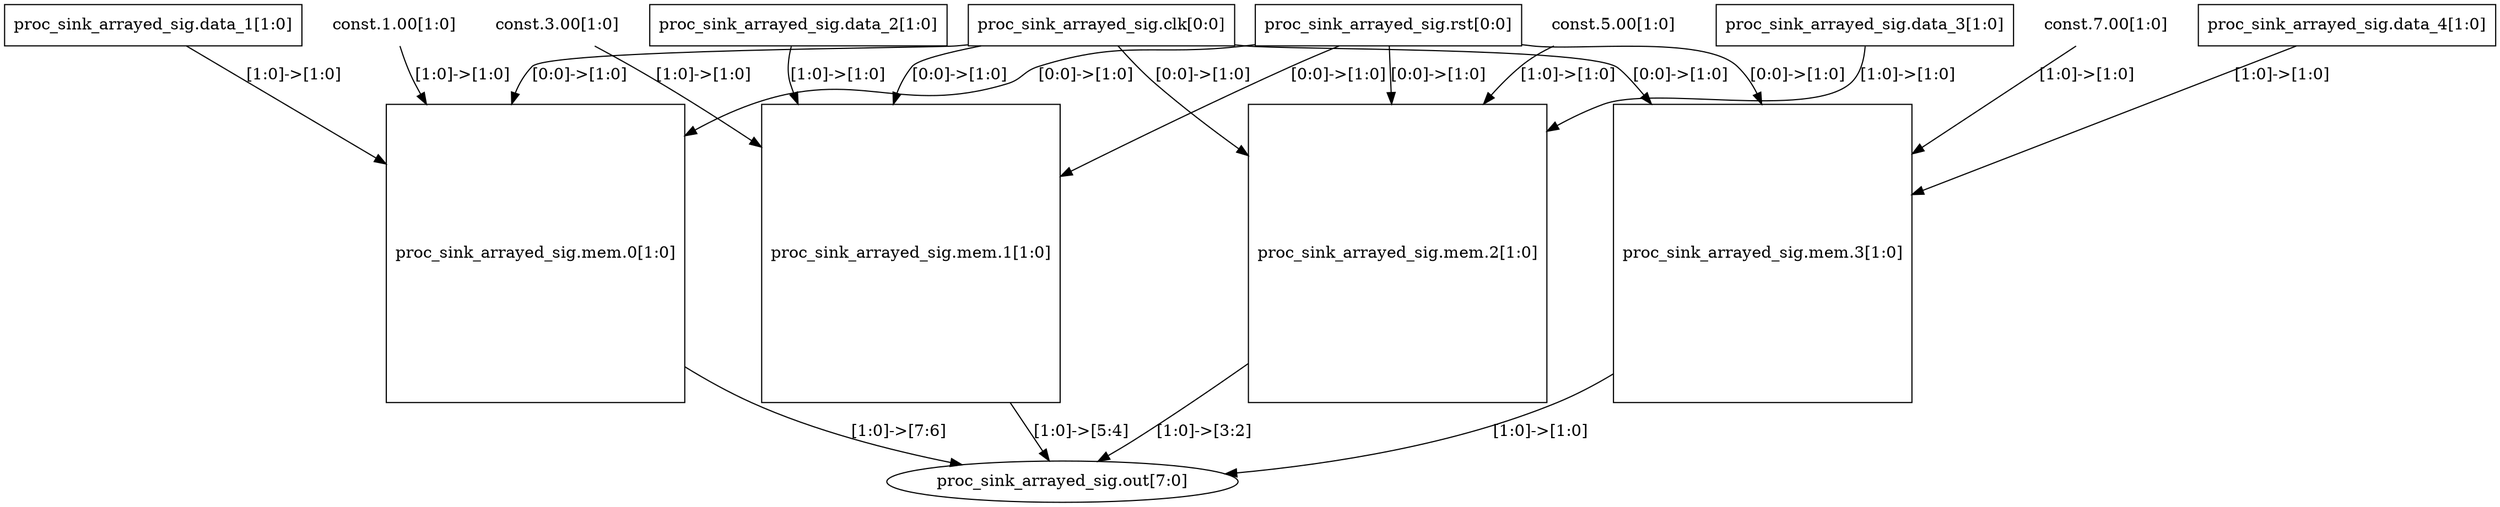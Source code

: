 digraph G {
	"proc_sink_arrayed_sig.mem.3" -> "proc_sink_arrayed_sig.out"[label="[1:0]->[1:0]"];
	"proc_sink_arrayed_sig.mem.2" -> "proc_sink_arrayed_sig.out"[label="[1:0]->[3:2]"];
	"proc_sink_arrayed_sig.mem.1" -> "proc_sink_arrayed_sig.out"[label="[1:0]->[5:4]"];
	"proc_sink_arrayed_sig.mem.0" -> "proc_sink_arrayed_sig.out"[label="[1:0]->[7:6]"];
	"const.1.00" [shape=none, label="const.1.00[1:0]"];
	"const.1.00" -> "proc_sink_arrayed_sig.mem.0"[label="[1:0]->[1:0]"];
	"proc_sink_arrayed_sig.rst" -> "proc_sink_arrayed_sig.mem.0"[label="[0:0]->[1:0]"];
	"proc_sink_arrayed_sig.clk" -> "proc_sink_arrayed_sig.mem.0"[label="[0:0]->[1:0]"];
	"const.3.00" [shape=none, label="const.3.00[1:0]"];
	"const.3.00" -> "proc_sink_arrayed_sig.mem.1"[label="[1:0]->[1:0]"];
	"proc_sink_arrayed_sig.rst" -> "proc_sink_arrayed_sig.mem.1"[label="[0:0]->[1:0]"];
	"proc_sink_arrayed_sig.clk" -> "proc_sink_arrayed_sig.mem.1"[label="[0:0]->[1:0]"];
	"const.5.00" [shape=none, label="const.5.00[1:0]"];
	"const.5.00" -> "proc_sink_arrayed_sig.mem.2"[label="[1:0]->[1:0]"];
	"proc_sink_arrayed_sig.rst" -> "proc_sink_arrayed_sig.mem.2"[label="[0:0]->[1:0]"];
	"proc_sink_arrayed_sig.clk" -> "proc_sink_arrayed_sig.mem.2"[label="[0:0]->[1:0]"];
	"const.7.00" [shape=none, label="const.7.00[1:0]"];
	"const.7.00" -> "proc_sink_arrayed_sig.mem.3"[label="[1:0]->[1:0]"];
	"proc_sink_arrayed_sig.rst" -> "proc_sink_arrayed_sig.mem.3"[label="[0:0]->[1:0]"];
	"proc_sink_arrayed_sig.clk" -> "proc_sink_arrayed_sig.mem.3"[label="[0:0]->[1:0]"];
	"proc_sink_arrayed_sig.data_1" -> "proc_sink_arrayed_sig.mem.0"[label="[1:0]->[1:0]"];
	"proc_sink_arrayed_sig.data_2" -> "proc_sink_arrayed_sig.mem.1"[label="[1:0]->[1:0]"];
	"proc_sink_arrayed_sig.data_3" -> "proc_sink_arrayed_sig.mem.2"[label="[1:0]->[1:0]"];
	"proc_sink_arrayed_sig.data_4" -> "proc_sink_arrayed_sig.mem.3"[label="[1:0]->[1:0]"];
	"proc_sink_arrayed_sig.clk" [shape=rectangle, label="proc_sink_arrayed_sig.clk[0:0]"];
	"proc_sink_arrayed_sig.data_1" [shape=rectangle, label="proc_sink_arrayed_sig.data_1[1:0]"];
	"proc_sink_arrayed_sig.data_2" [shape=rectangle, label="proc_sink_arrayed_sig.data_2[1:0]"];
	"proc_sink_arrayed_sig.data_3" [shape=rectangle, label="proc_sink_arrayed_sig.data_3[1:0]"];
	"proc_sink_arrayed_sig.data_4" [shape=rectangle, label="proc_sink_arrayed_sig.data_4[1:0]"];
	"proc_sink_arrayed_sig.mem.0" [shape=square, label="proc_sink_arrayed_sig.mem.0[1:0]"];
	"proc_sink_arrayed_sig.mem.1" [shape=square, label="proc_sink_arrayed_sig.mem.1[1:0]"];
	"proc_sink_arrayed_sig.mem.2" [shape=square, label="proc_sink_arrayed_sig.mem.2[1:0]"];
	"proc_sink_arrayed_sig.mem.3" [shape=square, label="proc_sink_arrayed_sig.mem.3[1:0]"];
	"proc_sink_arrayed_sig.out" [shape=ellipse, label="proc_sink_arrayed_sig.out[7:0]"];
	"proc_sink_arrayed_sig.rst" [shape=rectangle, label="proc_sink_arrayed_sig.rst[0:0]"];
}
